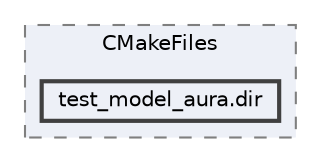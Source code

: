 digraph "/home/alexandros/Documents/PLT/V4/pokemon-championship/build/test/shared/CMakeFiles/test_model_aura.dir"
{
 // LATEX_PDF_SIZE
  bgcolor="transparent";
  edge [fontname=Helvetica,fontsize=10,labelfontname=Helvetica,labelfontsize=10];
  node [fontname=Helvetica,fontsize=10,shape=box,height=0.2,width=0.4];
  compound=true
  subgraph clusterdir_d6cfa8016d5aa5882cd380bb6c38aa43 {
    graph [ bgcolor="#edf0f7", pencolor="grey50", label="CMakeFiles", fontname=Helvetica,fontsize=10 style="filled,dashed", URL="dir_d6cfa8016d5aa5882cd380bb6c38aa43.html",tooltip=""]
  dir_01a5cb7ac0633a4beacaf0a57445e2f8 [label="test_model_aura.dir", fillcolor="#edf0f7", color="grey25", style="filled,bold", URL="dir_01a5cb7ac0633a4beacaf0a57445e2f8.html",tooltip=""];
  }
}

